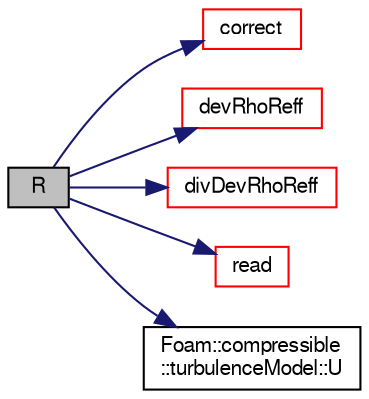 digraph "R"
{
  bgcolor="transparent";
  edge [fontname="FreeSans",fontsize="10",labelfontname="FreeSans",labelfontsize="10"];
  node [fontname="FreeSans",fontsize="10",shape=record];
  rankdir="LR";
  Node341 [label="R",height=0.2,width=0.4,color="black", fillcolor="grey75", style="filled", fontcolor="black"];
  Node341 -> Node342 [color="midnightblue",fontsize="10",style="solid",fontname="FreeSans"];
  Node342 [label="correct",height=0.2,width=0.4,color="red",URL="$a30746.html#a3ae44b28050c3aa494c1d8e18cf618c1",tooltip="Solve the turbulence equations and correct the turbulence viscosity. "];
  Node341 -> Node737 [color="midnightblue",fontsize="10",style="solid",fontname="FreeSans"];
  Node737 [label="devRhoReff",height=0.2,width=0.4,color="red",URL="$a30746.html#aef94ed444c2b8b4b333665ea4792d692",tooltip="Return the effective stress tensor including the laminar stress. "];
  Node341 -> Node738 [color="midnightblue",fontsize="10",style="solid",fontname="FreeSans"];
  Node738 [label="divDevRhoReff",height=0.2,width=0.4,color="red",URL="$a30746.html#aa12adb63c23514f99452c7c05b5b4cbc",tooltip="Return the source term for the momentum equation. "];
  Node341 -> Node744 [color="midnightblue",fontsize="10",style="solid",fontname="FreeSans"];
  Node744 [label="read",height=0.2,width=0.4,color="red",URL="$a30746.html#af816873151ddb0126e98bb2f914d8ed5",tooltip="Read RASProperties dictionary. "];
  Node341 -> Node785 [color="midnightblue",fontsize="10",style="solid",fontname="FreeSans"];
  Node785 [label="Foam::compressible\l::turbulenceModel::U",height=0.2,width=0.4,color="black",URL="$a30818.html#a536d168d7b335fe81f506f232b5b4872",tooltip="Access function to velocity field. "];
}
